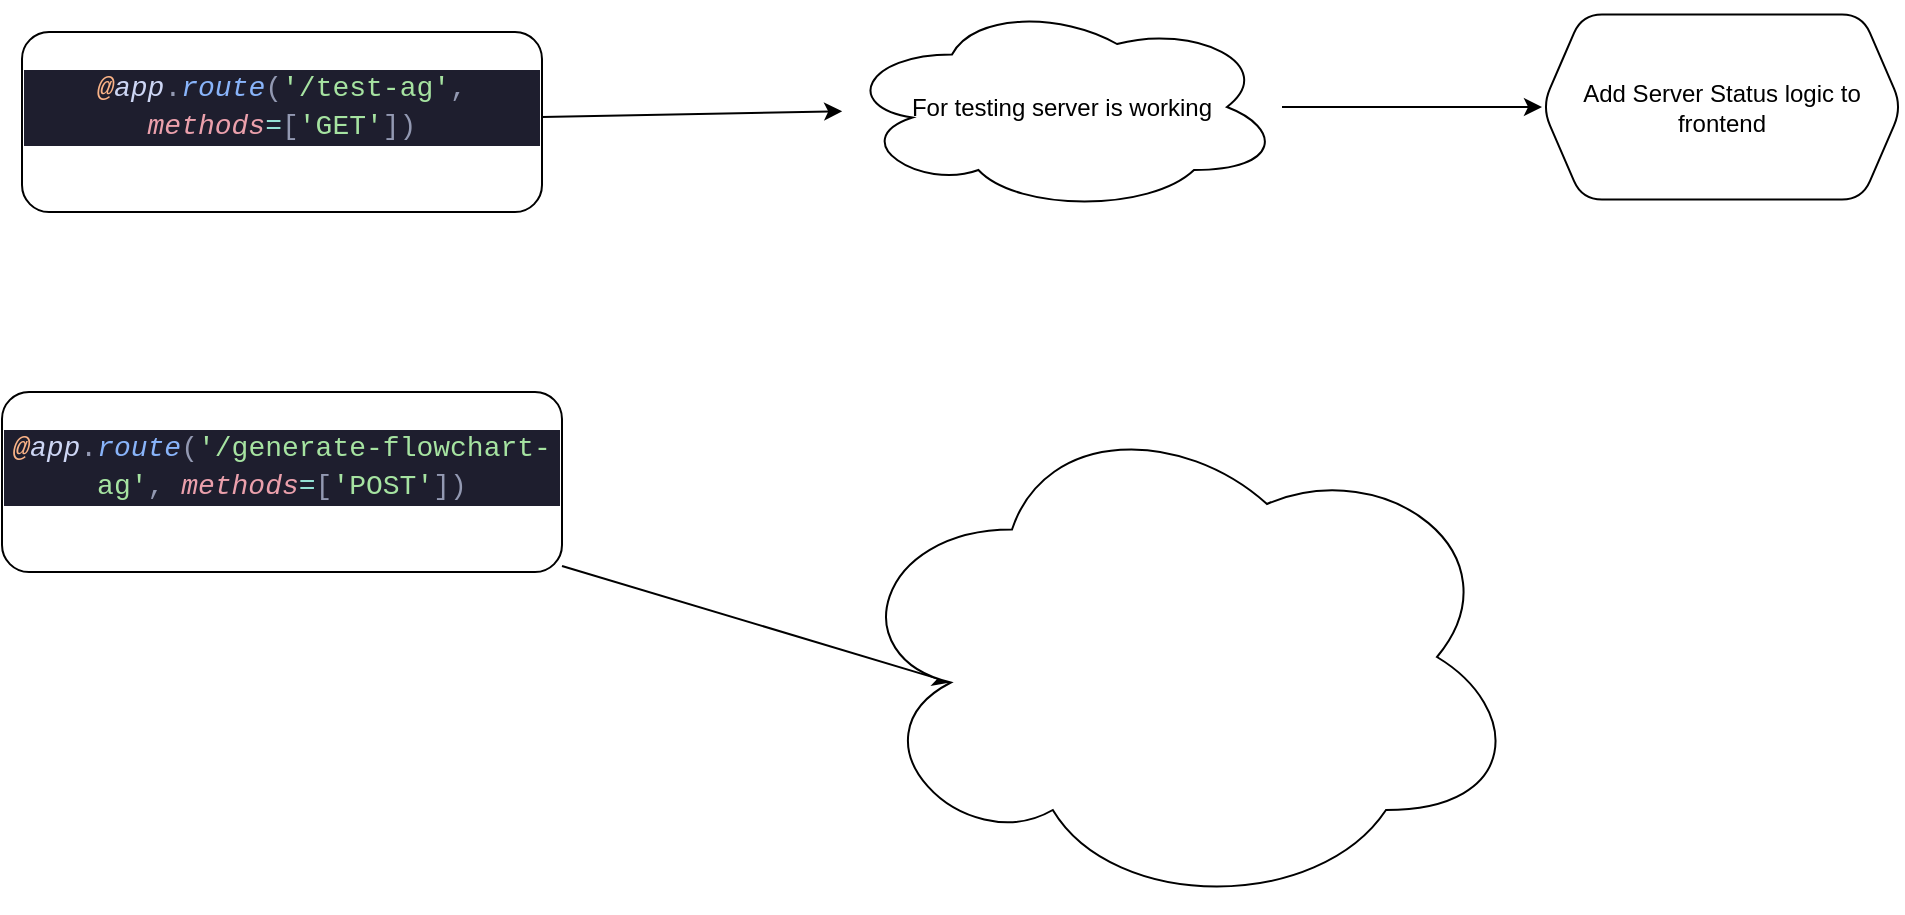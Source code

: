 <mxfile>
    <diagram id="-WG0_jzAlg_UmS8r3pwj" name="Page-1">
        <mxGraphModel dx="1102" dy="730" grid="1" gridSize="10" guides="1" tooltips="1" connect="1" arrows="1" fold="1" page="1" pageScale="1" pageWidth="850" pageHeight="1100" math="0" shadow="0">
            <root>
                <mxCell id="0"/>
                <mxCell id="1" parent="0"/>
                <mxCell id="6" value="" style="edgeStyle=none;html=1;" parent="1" source="2" target="5" edge="1">
                    <mxGeometry relative="1" as="geometry"/>
                </mxCell>
                <mxCell id="2" value="&#10;&lt;div style=&quot;color: rgb(205, 214, 244); background-color: rgb(30, 30, 46); font-family: &amp;quot;Fira Code&amp;quot;, Consolas, &amp;quot;Courier New&amp;quot;, monospace; font-weight: normal; font-size: 14px; line-height: 19px;&quot;&gt;&lt;div&gt;&lt;span style=&quot;color: #fab387;font-style: italic;&quot;&gt;@&lt;/span&gt;&lt;span style=&quot;color: #cdd6f4;font-style: italic;&quot;&gt;app&lt;/span&gt;&lt;span style=&quot;color: #9399b2;&quot;&gt;.&lt;/span&gt;&lt;span style=&quot;color: #89b4fa;font-style: italic;&quot;&gt;route&lt;/span&gt;&lt;span style=&quot;color: #9399b2;&quot;&gt;(&lt;/span&gt;&lt;span style=&quot;color: #a6e3a1;&quot;&gt;'/test-ag'&lt;/span&gt;&lt;span style=&quot;color: #9399b2;&quot;&gt;,&lt;/span&gt;&lt;span style=&quot;color: #cdd6f4;&quot;&gt; &lt;/span&gt;&lt;span style=&quot;color: #eba0ac;font-style: italic;&quot;&gt;methods&lt;/span&gt;&lt;span style=&quot;color: #94e2d5;&quot;&gt;=&lt;/span&gt;&lt;span style=&quot;color: #9399b2;&quot;&gt;[&lt;/span&gt;&lt;span style=&quot;color: #a6e3a1;&quot;&gt;'GET'&lt;/span&gt;&lt;span style=&quot;color: #9399b2;&quot;&gt;])&lt;/span&gt;&lt;/div&gt;&lt;/div&gt;&#10;&#10;" style="rounded=1;whiteSpace=wrap;html=1;" parent="1" vertex="1">
                    <mxGeometry x="150" y="110" width="260" height="90" as="geometry"/>
                </mxCell>
                <mxCell id="12" value="" style="edgeStyle=none;html=1;" parent="1" source="5" target="11" edge="1">
                    <mxGeometry relative="1" as="geometry"/>
                </mxCell>
                <mxCell id="5" value="For testing server is working" style="ellipse;shape=cloud;whiteSpace=wrap;html=1;rounded=1;" parent="1" vertex="1">
                    <mxGeometry x="560" y="95" width="220" height="105" as="geometry"/>
                </mxCell>
                <mxCell id="11" value="Add Server Status logic to frontend" style="shape=hexagon;perimeter=hexagonPerimeter2;whiteSpace=wrap;html=1;fixedSize=1;rounded=1;" parent="1" vertex="1">
                    <mxGeometry x="910" y="101.25" width="180" height="92.5" as="geometry"/>
                </mxCell>
                <mxCell id="24" style="edgeStyle=none;html=1;entryX=0.16;entryY=0.55;entryDx=0;entryDy=0;entryPerimeter=0;" edge="1" parent="1" source="18" target="23">
                    <mxGeometry relative="1" as="geometry"/>
                </mxCell>
                <mxCell id="18" value="&#10;&lt;div style=&quot;color: rgb(205, 214, 244); background-color: rgb(30, 30, 46); font-family: &amp;quot;Fira Code&amp;quot;, Consolas, &amp;quot;Courier New&amp;quot;, monospace; font-weight: normal; font-size: 14px; line-height: 19px;&quot;&gt;&lt;div&gt;&lt;span style=&quot;color: #fab387;font-style: italic;&quot;&gt;@&lt;/span&gt;&lt;span style=&quot;color: #cdd6f4;font-style: italic;&quot;&gt;app&lt;/span&gt;&lt;span style=&quot;color: #9399b2;&quot;&gt;.&lt;/span&gt;&lt;span style=&quot;color: #89b4fa;font-style: italic;&quot;&gt;route&lt;/span&gt;&lt;span style=&quot;color: #9399b2;&quot;&gt;(&lt;/span&gt;&lt;span style=&quot;color: #a6e3a1;&quot;&gt;'/generate-flowchart-ag'&lt;/span&gt;&lt;span style=&quot;color: #9399b2;&quot;&gt;,&lt;/span&gt;&lt;span style=&quot;color: #cdd6f4;&quot;&gt; &lt;/span&gt;&lt;span style=&quot;color: #eba0ac;font-style: italic;&quot;&gt;methods&lt;/span&gt;&lt;span style=&quot;color: #94e2d5;&quot;&gt;=&lt;/span&gt;&lt;span style=&quot;color: #9399b2;&quot;&gt;[&lt;/span&gt;&lt;span style=&quot;color: #a6e3a1;&quot;&gt;'POST'&lt;/span&gt;&lt;span style=&quot;color: #9399b2;&quot;&gt;])&lt;/span&gt;&lt;/div&gt;&lt;div&gt;&lt;span style=&quot;color: #cba6f7;&quot;&gt;&lt;/span&gt;&lt;/div&gt;&lt;/div&gt;&#10;&#10;" style="rounded=1;whiteSpace=wrap;html=1;" vertex="1" parent="1">
                    <mxGeometry x="140" y="290" width="280" height="90" as="geometry"/>
                </mxCell>
                <mxCell id="23" value="" style="ellipse;shape=cloud;whiteSpace=wrap;html=1;rounded=1;" vertex="1" parent="1">
                    <mxGeometry x="560" y="295" width="340" height="255" as="geometry"/>
                </mxCell>
            </root>
        </mxGraphModel>
    </diagram>
</mxfile>